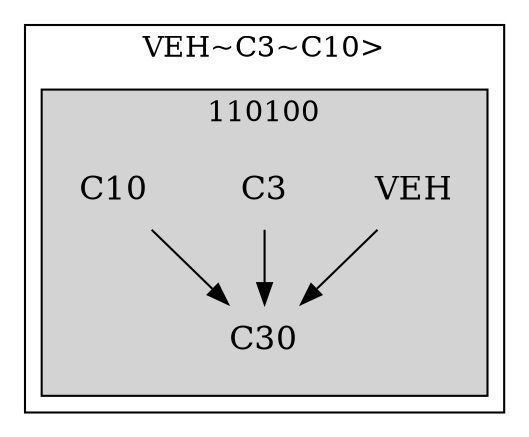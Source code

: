 strict digraph FirstlevelCluster {
	labelloc = "t";
	compound = false;
	subgraph cluster_0 {
	label= "VEH~C3~C10>";
		subgraph	cluster_2 {
		label = "110100";
			style = filled;
			node	[label = VEH, shape = plaintext, fontsize = 16] VEH2;
			node	[label = C3, shape = plaintext, fontsize = 16] C32;
			node	[label = C10, shape = plaintext, fontsize = 16] C102;
			node	[label = C30, shape = plaintext, fontsize = 16] C302;
			VEH2->C302;C32->C302;C102->C302;			}
}}